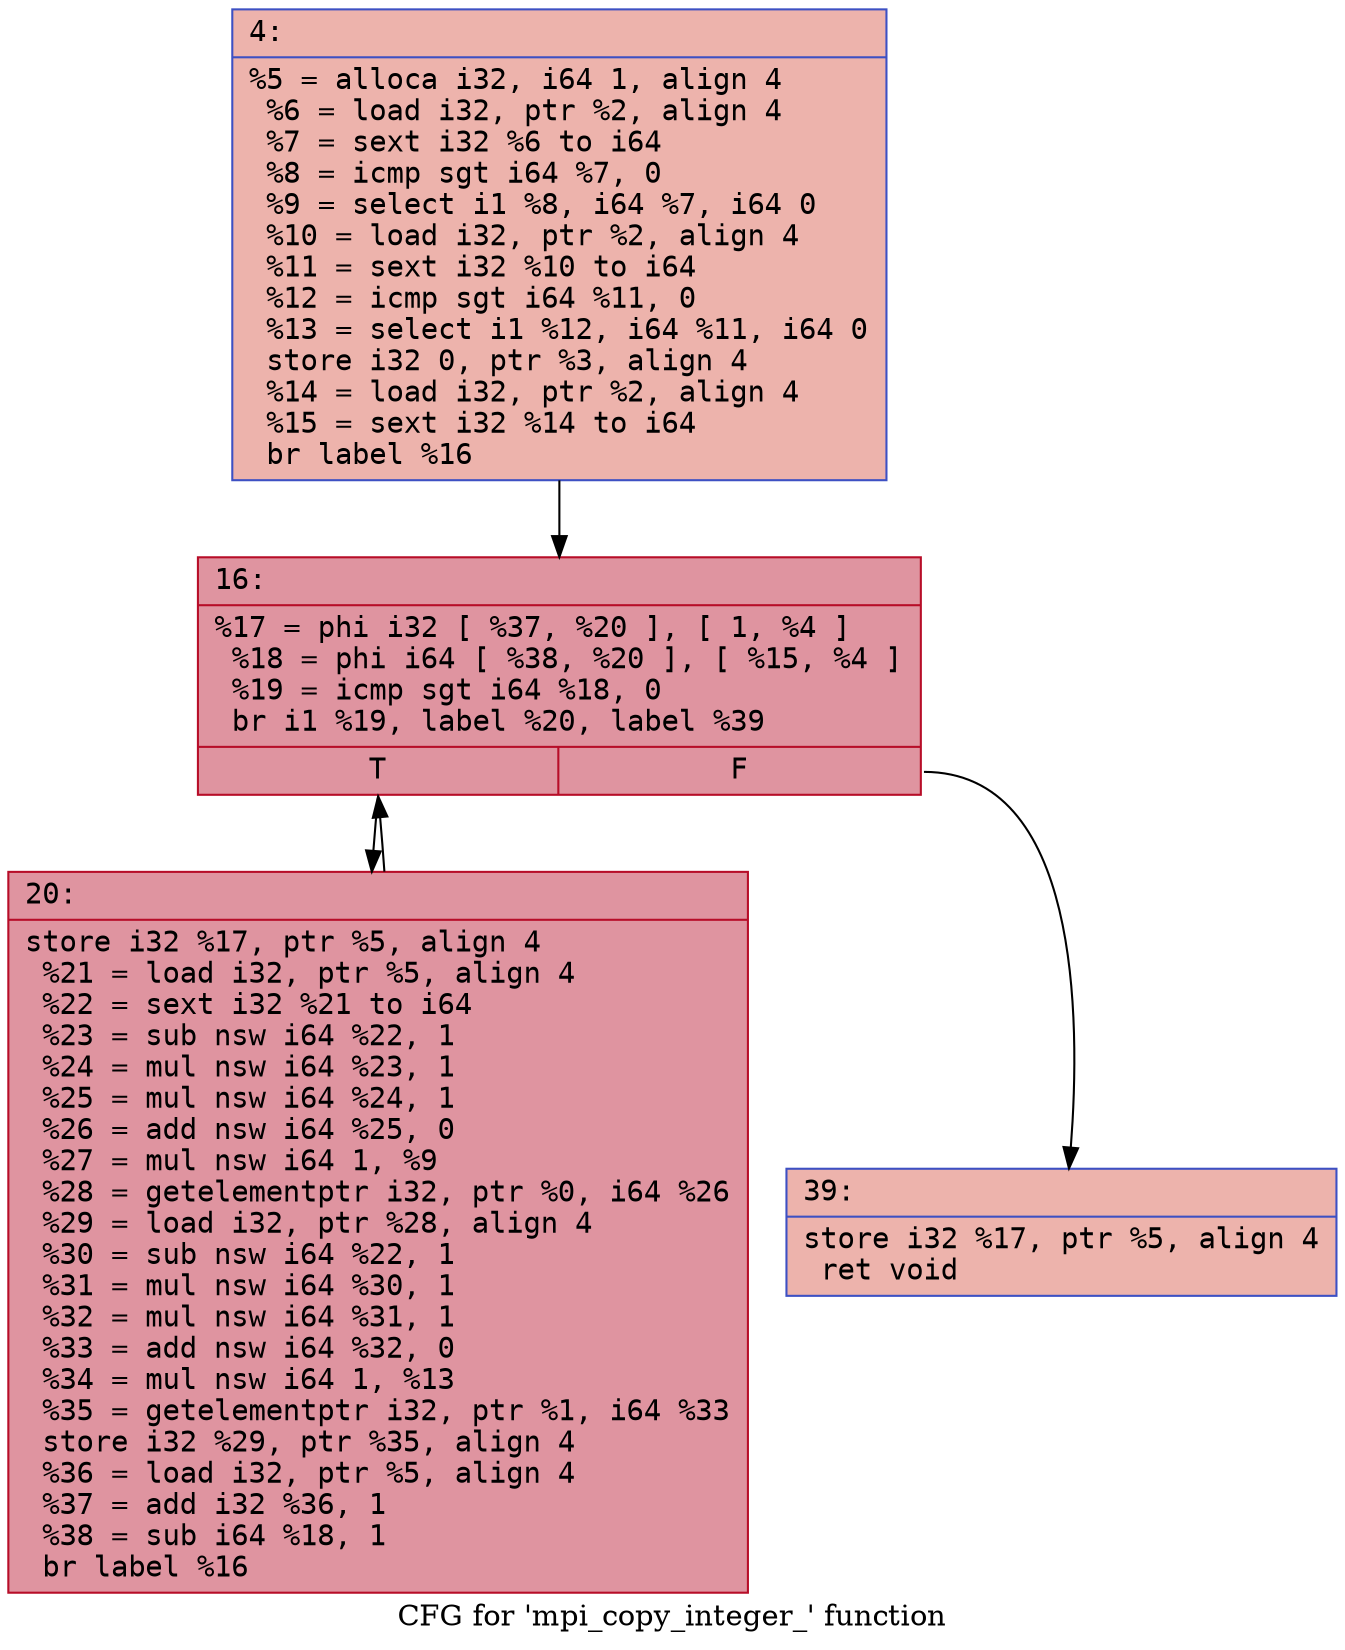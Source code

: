 digraph "CFG for 'mpi_copy_integer_' function" {
	label="CFG for 'mpi_copy_integer_' function";

	Node0x5560a31c1720 [shape=record,color="#3d50c3ff", style=filled, fillcolor="#d6524470" fontname="Courier",label="{4:\l|  %5 = alloca i32, i64 1, align 4\l  %6 = load i32, ptr %2, align 4\l  %7 = sext i32 %6 to i64\l  %8 = icmp sgt i64 %7, 0\l  %9 = select i1 %8, i64 %7, i64 0\l  %10 = load i32, ptr %2, align 4\l  %11 = sext i32 %10 to i64\l  %12 = icmp sgt i64 %11, 0\l  %13 = select i1 %12, i64 %11, i64 0\l  store i32 0, ptr %3, align 4\l  %14 = load i32, ptr %2, align 4\l  %15 = sext i32 %14 to i64\l  br label %16\l}"];
	Node0x5560a31c1720 -> Node0x5560a31c1d60[tooltip="4 -> 16\nProbability 100.00%" ];
	Node0x5560a31c1d60 [shape=record,color="#b70d28ff", style=filled, fillcolor="#b70d2870" fontname="Courier",label="{16:\l|  %17 = phi i32 [ %37, %20 ], [ 1, %4 ]\l  %18 = phi i64 [ %38, %20 ], [ %15, %4 ]\l  %19 = icmp sgt i64 %18, 0\l  br i1 %19, label %20, label %39\l|{<s0>T|<s1>F}}"];
	Node0x5560a31c1d60:s0 -> Node0x5560a31c1e20[tooltip="16 -> 20\nProbability 96.88%" ];
	Node0x5560a31c1d60:s1 -> Node0x5560a31c2020[tooltip="16 -> 39\nProbability 3.12%" ];
	Node0x5560a31c1e20 [shape=record,color="#b70d28ff", style=filled, fillcolor="#b70d2870" fontname="Courier",label="{20:\l|  store i32 %17, ptr %5, align 4\l  %21 = load i32, ptr %5, align 4\l  %22 = sext i32 %21 to i64\l  %23 = sub nsw i64 %22, 1\l  %24 = mul nsw i64 %23, 1\l  %25 = mul nsw i64 %24, 1\l  %26 = add nsw i64 %25, 0\l  %27 = mul nsw i64 1, %9\l  %28 = getelementptr i32, ptr %0, i64 %26\l  %29 = load i32, ptr %28, align 4\l  %30 = sub nsw i64 %22, 1\l  %31 = mul nsw i64 %30, 1\l  %32 = mul nsw i64 %31, 1\l  %33 = add nsw i64 %32, 0\l  %34 = mul nsw i64 1, %13\l  %35 = getelementptr i32, ptr %1, i64 %33\l  store i32 %29, ptr %35, align 4\l  %36 = load i32, ptr %5, align 4\l  %37 = add i32 %36, 1\l  %38 = sub i64 %18, 1\l  br label %16\l}"];
	Node0x5560a31c1e20 -> Node0x5560a31c1d60[tooltip="20 -> 16\nProbability 100.00%" ];
	Node0x5560a31c2020 [shape=record,color="#3d50c3ff", style=filled, fillcolor="#d6524470" fontname="Courier",label="{39:\l|  store i32 %17, ptr %5, align 4\l  ret void\l}"];
}
